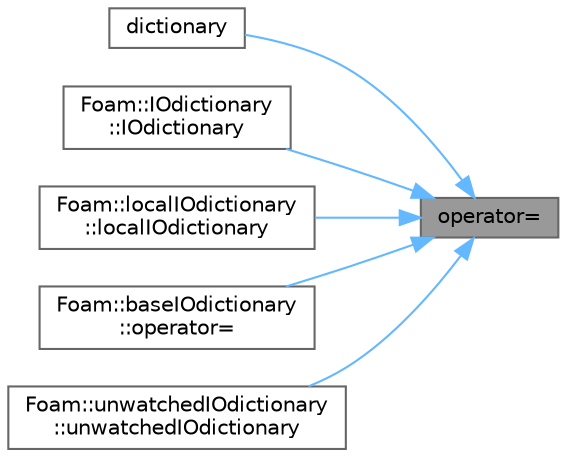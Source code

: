 digraph "operator="
{
 // LATEX_PDF_SIZE
  bgcolor="transparent";
  edge [fontname=Helvetica,fontsize=10,labelfontname=Helvetica,labelfontsize=10];
  node [fontname=Helvetica,fontsize=10,shape=box,height=0.2,width=0.4];
  rankdir="RL";
  Node1 [id="Node000001",label="operator=",height=0.2,width=0.4,color="gray40", fillcolor="grey60", style="filled", fontcolor="black",tooltip=" "];
  Node1 -> Node2 [id="edge1_Node000001_Node000002",dir="back",color="steelblue1",style="solid",tooltip=" "];
  Node2 [id="Node000002",label="dictionary",height=0.2,width=0.4,color="grey40", fillcolor="white", style="filled",URL="$classFoam_1_1dictionary.html#a9847e41f4eea2eb692cec0bffba30c94",tooltip=" "];
  Node1 -> Node3 [id="edge2_Node000001_Node000003",dir="back",color="steelblue1",style="solid",tooltip=" "];
  Node3 [id="Node000003",label="Foam::IOdictionary\l::IOdictionary",height=0.2,width=0.4,color="grey40", fillcolor="white", style="filled",URL="$classFoam_1_1IOdictionary.html#a78135d58c028c5cdda10b5124f71a08b",tooltip=" "];
  Node1 -> Node4 [id="edge3_Node000001_Node000004",dir="back",color="steelblue1",style="solid",tooltip=" "];
  Node4 [id="Node000004",label="Foam::localIOdictionary\l::localIOdictionary",height=0.2,width=0.4,color="grey40", fillcolor="white", style="filled",URL="$classFoam_1_1localIOdictionary.html#a38143c9680cad04c8d17ef2d3e2150b2",tooltip=" "];
  Node1 -> Node5 [id="edge4_Node000001_Node000005",dir="back",color="steelblue1",style="solid",tooltip=" "];
  Node5 [id="Node000005",label="Foam::baseIOdictionary\l::operator=",height=0.2,width=0.4,color="grey40", fillcolor="white", style="filled",URL="$classFoam_1_1baseIOdictionary.html#abeb8ed85ae46685c672e313b8dd62bb8",tooltip=" "];
  Node1 -> Node6 [id="edge5_Node000001_Node000006",dir="back",color="steelblue1",style="solid",tooltip=" "];
  Node6 [id="Node000006",label="Foam::unwatchedIOdictionary\l::unwatchedIOdictionary",height=0.2,width=0.4,color="grey40", fillcolor="white", style="filled",URL="$classFoam_1_1unwatchedIOdictionary.html#a3f7513856894c1cb627df595a0451590",tooltip=" "];
}
